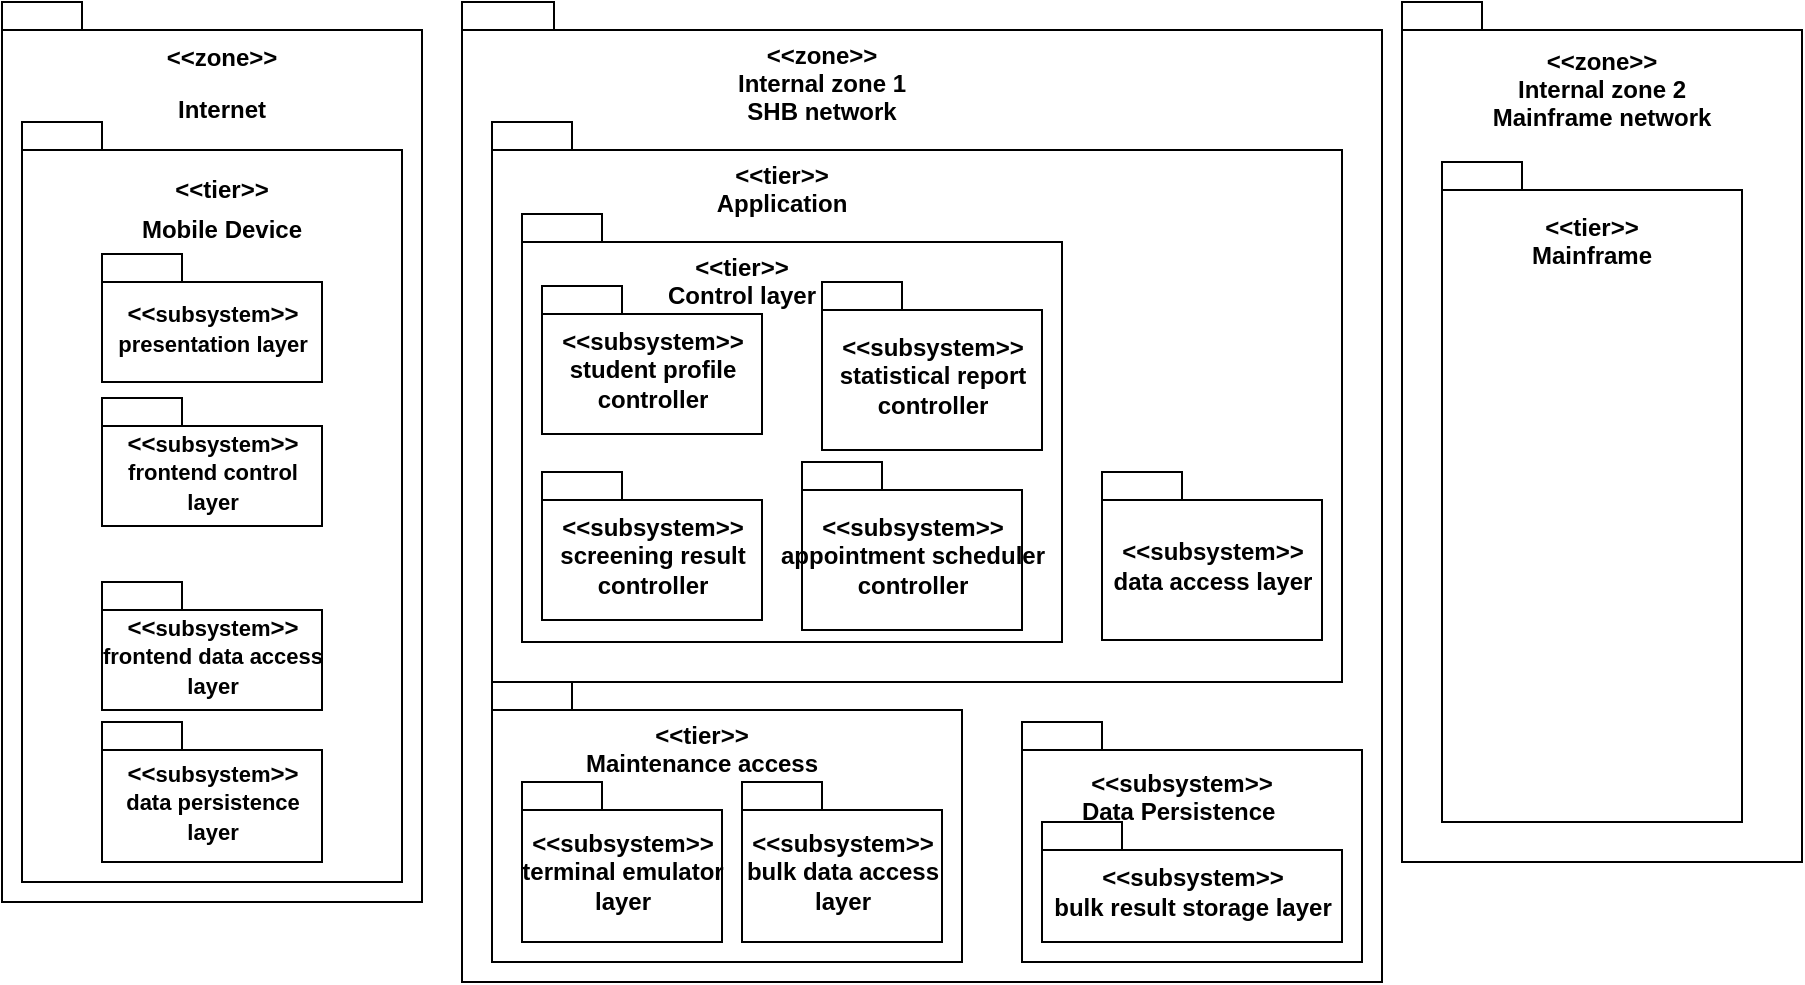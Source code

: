 <mxfile version="14.2.7" type="github" pages="3">
  <diagram id="y4qTXwDkLeoTX76MF6mZ" name="Page-1">
    <mxGraphModel dx="1422" dy="794" grid="1" gridSize="10" guides="1" tooltips="1" connect="1" arrows="1" fold="1" page="1" pageScale="1" pageWidth="850" pageHeight="1100" math="0" shadow="0">
      <root>
        <mxCell id="0" />
        <mxCell id="1" parent="0" />
        <mxCell id="4_8lrmKtxx2XC6imbUGh-1" value="" style="shape=folder;fontStyle=1;spacingTop=10;tabWidth=40;tabHeight=14;tabPosition=left;html=1;" parent="1" vertex="1">
          <mxGeometry x="80" y="110" width="210" height="450" as="geometry" />
        </mxCell>
        <mxCell id="4_8lrmKtxx2XC6imbUGh-2" value="" style="shape=folder;fontStyle=1;spacingTop=10;tabWidth=40;tabHeight=14;tabPosition=left;html=1;" parent="1" vertex="1">
          <mxGeometry x="90" y="170" width="190" height="380" as="geometry" />
        </mxCell>
        <mxCell id="4_8lrmKtxx2XC6imbUGh-3" value="&lt;&lt;zone&gt;&gt;" style="text;align=center;fontStyle=1;verticalAlign=middle;spacingLeft=3;spacingRight=3;strokeColor=none;rotatable=0;points=[[0,0.5],[1,0.5]];portConstraint=eastwest;" parent="1" vertex="1">
          <mxGeometry x="150" y="124" width="80" height="26" as="geometry" />
        </mxCell>
        <mxCell id="4_8lrmKtxx2XC6imbUGh-4" value="Internet" style="text;align=center;fontStyle=1;verticalAlign=middle;spacingLeft=3;spacingRight=3;strokeColor=none;rotatable=0;points=[[0,0.5],[1,0.5]];portConstraint=eastwest;" parent="1" vertex="1">
          <mxGeometry x="150" y="150" width="80" height="26" as="geometry" />
        </mxCell>
        <mxCell id="4_8lrmKtxx2XC6imbUGh-5" value="&lt;&lt;tier&gt;&gt;" style="text;align=center;fontStyle=1;verticalAlign=middle;spacingLeft=3;spacingRight=3;strokeColor=none;rotatable=0;points=[[0,0.5],[1,0.5]];portConstraint=eastwest;" parent="1" vertex="1">
          <mxGeometry x="150" y="190" width="80" height="26" as="geometry" />
        </mxCell>
        <mxCell id="4_8lrmKtxx2XC6imbUGh-6" value="Mobile Device" style="text;align=center;fontStyle=1;verticalAlign=middle;spacingLeft=3;spacingRight=3;strokeColor=none;rotatable=0;points=[[0,0.5],[1,0.5]];portConstraint=eastwest;" parent="1" vertex="1">
          <mxGeometry x="150" y="210" width="80" height="26" as="geometry" />
        </mxCell>
        <mxCell id="4_8lrmKtxx2XC6imbUGh-7" value="&amp;lt;&amp;lt;&lt;font style=&quot;font-size: 11px&quot;&gt;subsystem&lt;/font&gt;&amp;gt;&amp;gt;&lt;br style=&quot;font-size: 11px&quot;&gt;&lt;font style=&quot;font-size: 11px&quot;&gt;presentation layer&lt;/font&gt;" style="shape=folder;fontStyle=1;spacingTop=10;tabWidth=40;tabHeight=14;tabPosition=left;html=1;" parent="1" vertex="1">
          <mxGeometry x="130" y="236" width="110" height="64" as="geometry" />
        </mxCell>
        <mxCell id="4_8lrmKtxx2XC6imbUGh-8" value="&amp;lt;&amp;lt;&lt;font style=&quot;font-size: 11px&quot;&gt;subsystem&lt;/font&gt;&amp;gt;&amp;gt;&lt;br style=&quot;font-size: 11px&quot;&gt;&lt;font style=&quot;font-size: 11px&quot;&gt;frontend control &lt;br&gt;layer&lt;/font&gt;" style="shape=folder;fontStyle=1;spacingTop=10;tabWidth=40;tabHeight=14;tabPosition=left;html=1;" parent="1" vertex="1">
          <mxGeometry x="130" y="308" width="110" height="64" as="geometry" />
        </mxCell>
        <mxCell id="4_8lrmKtxx2XC6imbUGh-10" value="&amp;lt;&amp;lt;&lt;font style=&quot;font-size: 11px&quot;&gt;subsystem&lt;/font&gt;&amp;gt;&amp;gt;&lt;br style=&quot;font-size: 11px&quot;&gt;&lt;font style=&quot;font-size: 11px&quot;&gt;frontend data access&lt;br&gt;layer&lt;br&gt;&lt;/font&gt;" style="shape=folder;fontStyle=1;spacingTop=10;tabWidth=40;tabHeight=14;tabPosition=left;html=1;" parent="1" vertex="1">
          <mxGeometry x="130" y="400" width="110" height="64" as="geometry" />
        </mxCell>
        <mxCell id="0BN0HSOSjnqUVcslitqg-1" value="" style="shape=folder;fontStyle=1;spacingTop=10;tabWidth=40;tabHeight=14;tabPosition=left;html=1;" vertex="1" parent="1">
          <mxGeometry x="310" y="110" width="460" height="490" as="geometry" />
        </mxCell>
        <mxCell id="0BN0HSOSjnqUVcslitqg-2" value="" style="shape=folder;fontStyle=1;spacingTop=10;tabWidth=40;tabHeight=14;tabPosition=left;html=1;" vertex="1" parent="1">
          <mxGeometry x="325" y="170" width="425" height="280" as="geometry" />
        </mxCell>
        <mxCell id="0BN0HSOSjnqUVcslitqg-3" value="&lt;&lt;zone&gt;&gt;&#xa;Internal zone 1&#xa;SHB network&#xa;" style="text;align=center;fontStyle=1;verticalAlign=middle;spacingLeft=3;spacingRight=3;strokeColor=none;rotatable=0;points=[[0,0.5],[1,0.5]];portConstraint=eastwest;" vertex="1" parent="1">
          <mxGeometry x="450" y="144" width="80" height="26" as="geometry" />
        </mxCell>
        <mxCell id="0BN0HSOSjnqUVcslitqg-4" value="&lt;&lt;tier&gt;&gt;&#xa;Application" style="text;align=center;fontStyle=1;verticalAlign=middle;spacingLeft=3;spacingRight=3;strokeColor=none;rotatable=0;points=[[0,0.5],[1,0.5]];portConstraint=eastwest;" vertex="1" parent="1">
          <mxGeometry x="430" y="190" width="80" height="26" as="geometry" />
        </mxCell>
        <mxCell id="0BN0HSOSjnqUVcslitqg-10" value="" style="shape=folder;fontStyle=1;spacingTop=10;tabWidth=40;tabHeight=14;tabPosition=left;html=1;" vertex="1" parent="1">
          <mxGeometry x="340" y="216" width="270" height="214" as="geometry" />
        </mxCell>
        <mxCell id="0BN0HSOSjnqUVcslitqg-11" value="&amp;lt;&amp;lt;subsystem&amp;gt;&amp;gt;&lt;br&gt;screening result&lt;br&gt;controller" style="shape=folder;fontStyle=1;spacingTop=10;tabWidth=40;tabHeight=14;tabPosition=left;html=1;" vertex="1" parent="1">
          <mxGeometry x="350" y="345" width="110" height="74" as="geometry" />
        </mxCell>
        <mxCell id="0BN0HSOSjnqUVcslitqg-12" value="&lt;&lt;tier&gt;&gt;&#xa;Control layer" style="text;align=center;fontStyle=1;verticalAlign=middle;spacingLeft=3;spacingRight=3;strokeColor=none;rotatable=0;points=[[0,0.5],[1,0.5]];portConstraint=eastwest;" vertex="1" parent="1">
          <mxGeometry x="410" y="236" width="80" height="26" as="geometry" />
        </mxCell>
        <mxCell id="0BN0HSOSjnqUVcslitqg-13" value="&amp;lt;&amp;lt;subsystem&amp;gt;&amp;gt;&lt;br&gt;student profile&lt;br&gt;controller" style="shape=folder;fontStyle=1;spacingTop=10;tabWidth=40;tabHeight=14;tabPosition=left;html=1;" vertex="1" parent="1">
          <mxGeometry x="350" y="252" width="110" height="74" as="geometry" />
        </mxCell>
        <mxCell id="0BN0HSOSjnqUVcslitqg-14" value="&amp;lt;&amp;lt;subsystem&amp;gt;&amp;gt;&lt;br&gt;statistical report&lt;br&gt;controller" style="shape=folder;fontStyle=1;spacingTop=10;tabWidth=40;tabHeight=14;tabPosition=left;html=1;" vertex="1" parent="1">
          <mxGeometry x="490" y="250" width="110" height="84" as="geometry" />
        </mxCell>
        <mxCell id="0BN0HSOSjnqUVcslitqg-15" value="&amp;lt;&amp;lt;subsystem&amp;gt;&amp;gt;&lt;br&gt;appointment scheduler &lt;br&gt;controller" style="shape=folder;fontStyle=1;spacingTop=10;tabWidth=40;tabHeight=14;tabPosition=left;html=1;" vertex="1" parent="1">
          <mxGeometry x="480" y="340" width="110" height="84" as="geometry" />
        </mxCell>
        <mxCell id="0BN0HSOSjnqUVcslitqg-16" value="&amp;lt;&amp;lt;subsystem&amp;gt;&amp;gt;&lt;br&gt;data access layer" style="shape=folder;fontStyle=1;spacingTop=10;tabWidth=40;tabHeight=14;tabPosition=left;html=1;" vertex="1" parent="1">
          <mxGeometry x="630" y="345" width="110" height="84" as="geometry" />
        </mxCell>
        <mxCell id="0BN0HSOSjnqUVcslitqg-17" value="" style="shape=folder;fontStyle=1;spacingTop=10;tabWidth=40;tabHeight=14;tabPosition=left;html=1;" vertex="1" parent="1">
          <mxGeometry x="325" y="450" width="235" height="140" as="geometry" />
        </mxCell>
        <mxCell id="0BN0HSOSjnqUVcslitqg-18" value="&lt;&lt;tier&gt;&gt;&#xa;Maintenance access" style="text;align=center;fontStyle=1;verticalAlign=middle;spacingLeft=3;spacingRight=3;strokeColor=none;rotatable=0;points=[[0,0.5],[1,0.5]];portConstraint=eastwest;" vertex="1" parent="1">
          <mxGeometry x="390" y="470" width="80" height="26" as="geometry" />
        </mxCell>
        <mxCell id="0BN0HSOSjnqUVcslitqg-19" value="&amp;lt;&amp;lt;subsystem&amp;gt;&amp;gt;&lt;br&gt;terminal emulator&lt;br&gt;layer" style="shape=folder;fontStyle=1;spacingTop=10;tabWidth=40;tabHeight=14;tabPosition=left;html=1;" vertex="1" parent="1">
          <mxGeometry x="340" y="500" width="100" height="80" as="geometry" />
        </mxCell>
        <mxCell id="0BN0HSOSjnqUVcslitqg-20" value="&amp;lt;&amp;lt;subsystem&amp;gt;&amp;gt;&lt;br&gt;bulk data access &lt;br&gt;layer" style="shape=folder;fontStyle=1;spacingTop=10;tabWidth=40;tabHeight=14;tabPosition=left;html=1;" vertex="1" parent="1">
          <mxGeometry x="450" y="500" width="100" height="80" as="geometry" />
        </mxCell>
        <mxCell id="0BN0HSOSjnqUVcslitqg-22" value="" style="shape=folder;fontStyle=1;spacingTop=10;tabWidth=40;tabHeight=14;tabPosition=left;html=1;" vertex="1" parent="1">
          <mxGeometry x="590" y="470" width="170" height="120" as="geometry" />
        </mxCell>
        <mxCell id="0BN0HSOSjnqUVcslitqg-23" value="&lt;&lt;subsystem&gt;&gt;&#xa;Data Persistence " style="text;align=center;fontStyle=1;verticalAlign=middle;spacingLeft=3;spacingRight=3;strokeColor=none;rotatable=0;points=[[0,0.5],[1,0.5]];portConstraint=eastwest;" vertex="1" parent="1">
          <mxGeometry x="630" y="494" width="80" height="26" as="geometry" />
        </mxCell>
        <mxCell id="0BN0HSOSjnqUVcslitqg-24" value="&amp;lt;&amp;lt;subsystem&amp;gt;&amp;gt;&lt;br&gt;bulk result storage layer" style="shape=folder;fontStyle=1;spacingTop=10;tabWidth=40;tabHeight=14;tabPosition=left;html=1;" vertex="1" parent="1">
          <mxGeometry x="600" y="520" width="150" height="60" as="geometry" />
        </mxCell>
        <mxCell id="0BN0HSOSjnqUVcslitqg-25" value="" style="shape=folder;fontStyle=1;spacingTop=10;tabWidth=40;tabHeight=14;tabPosition=left;html=1;" vertex="1" parent="1">
          <mxGeometry x="780" y="110" width="200" height="430" as="geometry" />
        </mxCell>
        <mxCell id="0BN0HSOSjnqUVcslitqg-26" value="&lt;&lt;zone&gt;&gt;&#xa;Internal zone 2&#xa;Mainframe network" style="text;align=center;fontStyle=1;verticalAlign=middle;spacingLeft=3;spacingRight=3;strokeColor=none;rotatable=0;points=[[0,0.5],[1,0.5]];portConstraint=eastwest;" vertex="1" parent="1">
          <mxGeometry x="840" y="140" width="80" height="26" as="geometry" />
        </mxCell>
        <mxCell id="0BN0HSOSjnqUVcslitqg-27" value="" style="shape=folder;fontStyle=1;spacingTop=10;tabWidth=40;tabHeight=14;tabPosition=left;html=1;" vertex="1" parent="1">
          <mxGeometry x="800" y="190" width="150" height="330" as="geometry" />
        </mxCell>
        <mxCell id="0BN0HSOSjnqUVcslitqg-28" value="&lt;&lt;tier&gt;&gt;&#xa;Mainframe" style="text;align=center;fontStyle=1;verticalAlign=middle;spacingLeft=3;spacingRight=3;strokeColor=none;rotatable=0;points=[[0,0.5],[1,0.5]];portConstraint=eastwest;" vertex="1" parent="1">
          <mxGeometry x="835" y="216" width="80" height="26" as="geometry" />
        </mxCell>
        <mxCell id="paUNRu2qL37-vXxCSGEX-1" value="&amp;lt;&amp;lt;&lt;font style=&quot;font-size: 11px&quot;&gt;subsystem&lt;/font&gt;&amp;gt;&amp;gt;&lt;br style=&quot;font-size: 11px&quot;&gt;&lt;font style=&quot;font-size: 11px&quot;&gt;data persistence &lt;br&gt;layer&lt;br&gt;&lt;/font&gt;" style="shape=folder;fontStyle=1;spacingTop=10;tabWidth=40;tabHeight=14;tabPosition=left;html=1;" vertex="1" parent="1">
          <mxGeometry x="130" y="470" width="110" height="70" as="geometry" />
        </mxCell>
      </root>
    </mxGraphModel>
  </diagram>
  <diagram id="b6pnB3cZVKFuclnGo0-3" name="Page-2">
    <mxGraphModel dx="1422" dy="794" grid="1" gridSize="10" guides="1" tooltips="1" connect="1" arrows="1" fold="1" page="1" pageScale="1" pageWidth="850" pageHeight="1100" math="0" shadow="0">
      <root>
        <mxCell id="KtagjKyvb4j0iRgSa6PJ-0" />
        <mxCell id="KtagjKyvb4j0iRgSa6PJ-1" parent="KtagjKyvb4j0iRgSa6PJ-0" />
        <mxCell id="KtagjKyvb4j0iRgSa6PJ-10" style="edgeStyle=orthogonalEdgeStyle;rounded=0;orthogonalLoop=1;jettySize=auto;html=1;entryX=0.02;entryY=0.5;entryDx=0;entryDy=0;entryPerimeter=0;endArrow=none;endFill=0;" edge="1" parent="KtagjKyvb4j0iRgSa6PJ-1" source="KtagjKyvb4j0iRgSa6PJ-2" target="KtagjKyvb4j0iRgSa6PJ-3">
          <mxGeometry relative="1" as="geometry">
            <Array as="points">
              <mxPoint x="500" y="280" />
              <mxPoint x="500" y="280" />
            </Array>
          </mxGeometry>
        </mxCell>
        <mxCell id="KtagjKyvb4j0iRgSa6PJ-2" value="Student health screening records controller" style="ellipse;shape=umlControl;whiteSpace=wrap;html=1;" vertex="1" parent="KtagjKyvb4j0iRgSa6PJ-1">
          <mxGeometry x="340" y="220" width="100" height="110" as="geometry" />
        </mxCell>
        <mxCell id="KtagjKyvb4j0iRgSa6PJ-3" value="Mainframe terminal emulator interface" style="shape=umlBoundary;whiteSpace=wrap;html=1;" vertex="1" parent="KtagjKyvb4j0iRgSa6PJ-1">
          <mxGeometry x="600" y="240" width="100" height="80" as="geometry" />
        </mxCell>
        <mxCell id="KtagjKyvb4j0iRgSa6PJ-9" style="edgeStyle=orthogonalEdgeStyle;rounded=0;orthogonalLoop=1;jettySize=auto;html=1;entryX=0.02;entryY=0.545;entryDx=0;entryDy=0;entryPerimeter=0;endArrow=none;endFill=0;" edge="1" parent="KtagjKyvb4j0iRgSa6PJ-1" source="KtagjKyvb4j0iRgSa6PJ-4" target="KtagjKyvb4j0iRgSa6PJ-2">
          <mxGeometry relative="1" as="geometry" />
        </mxCell>
        <mxCell id="KtagjKyvb4j0iRgSa6PJ-4" value="Student screening records interface" style="shape=umlBoundary;whiteSpace=wrap;html=1;" vertex="1" parent="KtagjKyvb4j0iRgSa6PJ-1">
          <mxGeometry x="120" y="240" width="100" height="80" as="geometry" />
        </mxCell>
        <mxCell id="KtagjKyvb4j0iRgSa6PJ-13" style="edgeStyle=none;rounded=0;orthogonalLoop=1;jettySize=auto;html=1;exitX=1;exitY=0;exitDx=0;exitDy=0;entryX=0.29;entryY=1;entryDx=0;entryDy=0;entryPerimeter=0;endArrow=none;endFill=0;" edge="1" parent="KtagjKyvb4j0iRgSa6PJ-1" source="KtagjKyvb4j0iRgSa6PJ-5" target="KtagjKyvb4j0iRgSa6PJ-2">
          <mxGeometry relative="1" as="geometry" />
        </mxCell>
        <mxCell id="KtagjKyvb4j0iRgSa6PJ-5" value="Student profile" style="ellipse;shape=umlEntity;whiteSpace=wrap;html=1;" vertex="1" parent="KtagjKyvb4j0iRgSa6PJ-1">
          <mxGeometry x="250" y="400" width="80" height="80" as="geometry" />
        </mxCell>
        <mxCell id="KtagjKyvb4j0iRgSa6PJ-14" style="edgeStyle=none;rounded=0;orthogonalLoop=1;jettySize=auto;html=1;exitX=0;exitY=0;exitDx=0;exitDy=0;entryX=0.78;entryY=0.945;entryDx=0;entryDy=0;entryPerimeter=0;endArrow=none;endFill=0;" edge="1" parent="KtagjKyvb4j0iRgSa6PJ-1" source="KtagjKyvb4j0iRgSa6PJ-6" target="KtagjKyvb4j0iRgSa6PJ-2">
          <mxGeometry relative="1" as="geometry" />
        </mxCell>
        <mxCell id="KtagjKyvb4j0iRgSa6PJ-6" value="Health records" style="ellipse;shape=umlEntity;whiteSpace=wrap;html=1;" vertex="1" parent="KtagjKyvb4j0iRgSa6PJ-1">
          <mxGeometry x="440" y="400" width="80" height="80" as="geometry" />
        </mxCell>
        <mxCell id="KtagjKyvb4j0iRgSa6PJ-11" style="rounded=0;orthogonalLoop=1;jettySize=auto;html=1;entryX=0.11;entryY=0.291;entryDx=0;entryDy=0;entryPerimeter=0;endArrow=none;endFill=0;" edge="1" parent="KtagjKyvb4j0iRgSa6PJ-1" source="KtagjKyvb4j0iRgSa6PJ-7" target="KtagjKyvb4j0iRgSa6PJ-2">
          <mxGeometry relative="1" as="geometry" />
        </mxCell>
        <mxCell id="KtagjKyvb4j0iRgSa6PJ-7" value="Authentication&amp;nbsp;&lt;br&gt;validator" style="ellipse;shape=umlControl;whiteSpace=wrap;html=1;" vertex="1" parent="KtagjKyvb4j0iRgSa6PJ-1">
          <mxGeometry x="280" y="90" width="90" height="100" as="geometry" />
        </mxCell>
        <mxCell id="KtagjKyvb4j0iRgSa6PJ-12" style="edgeStyle=none;rounded=0;orthogonalLoop=1;jettySize=auto;html=1;entryX=0.93;entryY=0.273;entryDx=0;entryDy=0;entryPerimeter=0;endArrow=none;endFill=0;" edge="1" parent="KtagjKyvb4j0iRgSa6PJ-1" source="KtagjKyvb4j0iRgSa6PJ-8" target="KtagjKyvb4j0iRgSa6PJ-2">
          <mxGeometry relative="1" as="geometry" />
        </mxCell>
        <mxCell id="KtagjKyvb4j0iRgSa6PJ-8" value="Health record validator" style="ellipse;shape=umlControl;whiteSpace=wrap;html=1;" vertex="1" parent="KtagjKyvb4j0iRgSa6PJ-1">
          <mxGeometry x="420" y="100" width="80" height="100" as="geometry" />
        </mxCell>
      </root>
    </mxGraphModel>
  </diagram>
  <diagram id="aB7zuGeRBoS4_mBW8cj-" name="Page-3">
    <mxGraphModel dx="2272" dy="794" grid="1" gridSize="10" guides="1" tooltips="1" connect="1" arrows="1" fold="1" page="1" pageScale="1" pageWidth="850" pageHeight="1100" math="0" shadow="0">
      <root>
        <mxCell id="dJFoZDwW4l2YgD2nwvmp-0" />
        <mxCell id="dJFoZDwW4l2YgD2nwvmp-1" parent="dJFoZDwW4l2YgD2nwvmp-0" />
        <mxCell id="dJFoZDwW4l2YgD2nwvmp-2" value="" style="shape=folder;fontStyle=1;spacingTop=10;tabWidth=40;tabHeight=14;tabPosition=left;html=1;" vertex="1" parent="dJFoZDwW4l2YgD2nwvmp-1">
          <mxGeometry x="120" y="80" width="150" height="150" as="geometry" />
        </mxCell>
        <mxCell id="dJFoZDwW4l2YgD2nwvmp-3" value="&lt;&lt;location&gt;&gt;&#xa;Internet" style="text;align=center;fontStyle=1;verticalAlign=middle;spacingLeft=3;spacingRight=3;strokeColor=none;rotatable=0;points=[[0,0.5],[1,0.5]];portConstraint=eastwest;" vertex="1" parent="dJFoZDwW4l2YgD2nwvmp-1">
          <mxGeometry x="155" y="100" width="80" height="26" as="geometry" />
        </mxCell>
        <mxCell id="dJFoZDwW4l2YgD2nwvmp-6" value="Mobile device" style="shape=cube;whiteSpace=wrap;html=1;boundedLbl=1;backgroundOutline=1;darkOpacity=0.05;darkOpacity2=0.1;" vertex="1" parent="dJFoZDwW4l2YgD2nwvmp-1">
          <mxGeometry x="135" y="140" width="120" height="80" as="geometry" />
        </mxCell>
        <mxCell id="dJFoZDwW4l2YgD2nwvmp-7" value="" style="shape=folder;fontStyle=1;spacingTop=10;tabWidth=40;tabHeight=14;tabPosition=left;html=1;" vertex="1" parent="dJFoZDwW4l2YgD2nwvmp-1">
          <mxGeometry x="340" y="80" width="290" height="150" as="geometry" />
        </mxCell>
        <mxCell id="dJFoZDwW4l2YgD2nwvmp-8" value="&lt;&lt;location&gt;&gt;&#xa;SHB office" style="text;align=center;fontStyle=1;verticalAlign=middle;spacingLeft=3;spacingRight=3;strokeColor=none;rotatable=0;points=[[0,0.5],[1,0.5]];portConstraint=eastwest;" vertex="1" parent="dJFoZDwW4l2YgD2nwvmp-1">
          <mxGeometry x="445" y="100" width="80" height="26" as="geometry" />
        </mxCell>
        <mxCell id="dJFoZDwW4l2YgD2nwvmp-9" value="Application server" style="shape=cube;whiteSpace=wrap;html=1;boundedLbl=1;backgroundOutline=1;darkOpacity=0.05;darkOpacity2=0.1;" vertex="1" parent="dJFoZDwW4l2YgD2nwvmp-1">
          <mxGeometry x="350" y="140" width="120" height="80" as="geometry" />
        </mxCell>
        <mxCell id="dJFoZDwW4l2YgD2nwvmp-10" value="Database server" style="shape=cube;whiteSpace=wrap;html=1;boundedLbl=1;backgroundOutline=1;darkOpacity=0.05;darkOpacity2=0.1;" vertex="1" parent="dJFoZDwW4l2YgD2nwvmp-1">
          <mxGeometry x="480" y="140" width="120" height="80" as="geometry" />
        </mxCell>
        <mxCell id="2hBUJMMp_QwNY63ZUrv5-3" style="edgeStyle=none;rounded=0;orthogonalLoop=1;jettySize=auto;html=1;entryX=-0.007;entryY=0.907;entryDx=0;entryDy=0;entryPerimeter=0;endArrow=open;endFill=0;exitX=0.545;exitY=0.115;exitDx=0;exitDy=0;exitPerimeter=0;dashed=1;dashPattern=1 4;" edge="1" parent="dJFoZDwW4l2YgD2nwvmp-1" source="dJFoZDwW4l2YgD2nwvmp-11" target="dJFoZDwW4l2YgD2nwvmp-2">
          <mxGeometry relative="1" as="geometry" />
        </mxCell>
        <mxCell id="2hBUJMMp_QwNY63ZUrv5-4" value="Deploy" style="edgeLabel;html=1;align=center;verticalAlign=middle;resizable=0;points=[];" vertex="1" connectable="0" parent="2hBUJMMp_QwNY63ZUrv5-3">
          <mxGeometry x="0.141" relative="1" as="geometry">
            <mxPoint as="offset" />
          </mxGeometry>
        </mxCell>
        <mxCell id="2hBUJMMp_QwNY63ZUrv5-11" value="Manifest" style="edgeStyle=none;rounded=0;orthogonalLoop=1;jettySize=auto;html=1;exitX=0.25;exitY=1;exitDx=0;exitDy=0;exitPerimeter=0;entryX=0.6;entryY=0.019;entryDx=0;entryDy=0;entryPerimeter=0;dashed=1;dashPattern=1 4;endArrow=open;endFill=0;" edge="1" parent="dJFoZDwW4l2YgD2nwvmp-1" source="dJFoZDwW4l2YgD2nwvmp-11" target="xC25GxyumGWmx-Mge-3O-6">
          <mxGeometry relative="1" as="geometry" />
        </mxCell>
        <mxCell id="dJFoZDwW4l2YgD2nwvmp-11" value="" style="shape=folder;fontStyle=1;spacingTop=10;tabWidth=40;tabHeight=14;tabPosition=left;html=1;" vertex="1" parent="dJFoZDwW4l2YgD2nwvmp-1">
          <mxGeometry x="-90" y="268" width="110" height="90" as="geometry" />
        </mxCell>
        <mxCell id="dJFoZDwW4l2YgD2nwvmp-12" value="&lt;&lt;subsystem&gt;&gt;&#xa;Presentation &#xa;layer" style="text;align=center;fontStyle=1;verticalAlign=middle;spacingLeft=3;spacingRight=3;strokeColor=none;rotatable=0;points=[[0,0.5],[1,0.5]];portConstraint=eastwest;" vertex="1" parent="dJFoZDwW4l2YgD2nwvmp-1">
          <mxGeometry x="-75" y="310" width="80" height="26" as="geometry" />
        </mxCell>
        <mxCell id="xC25GxyumGWmx-Mge-3O-0" value="" style="shape=folder;fontStyle=1;spacingTop=10;tabWidth=40;tabHeight=14;tabPosition=left;html=1;" vertex="1" parent="dJFoZDwW4l2YgD2nwvmp-1">
          <mxGeometry x="25" y="268" width="110" height="90" as="geometry" />
        </mxCell>
        <mxCell id="xC25GxyumGWmx-Mge-3O-1" value="" style="shape=folder;fontStyle=1;spacingTop=10;tabWidth=40;tabHeight=14;tabPosition=left;html=1;" vertex="1" parent="dJFoZDwW4l2YgD2nwvmp-1">
          <mxGeometry x="145" y="268" width="110" height="90" as="geometry" />
        </mxCell>
        <mxCell id="xC25GxyumGWmx-Mge-3O-2" value="" style="shape=folder;fontStyle=1;spacingTop=10;tabWidth=40;tabHeight=14;tabPosition=left;html=1;" vertex="1" parent="dJFoZDwW4l2YgD2nwvmp-1">
          <mxGeometry x="270" y="268" width="110" height="90" as="geometry" />
        </mxCell>
        <mxCell id="xC25GxyumGWmx-Mge-3O-3" value="&lt;&lt;subsystem&gt;&gt;&#xa;Control &#xa;layer" style="text;align=center;fontStyle=1;verticalAlign=middle;spacingLeft=3;spacingRight=3;strokeColor=none;rotatable=0;points=[[0,0.5],[1,0.5]];portConstraint=eastwest;" vertex="1" parent="dJFoZDwW4l2YgD2nwvmp-1">
          <mxGeometry x="40" y="310" width="80" height="26" as="geometry" />
        </mxCell>
        <mxCell id="xC25GxyumGWmx-Mge-3O-4" value="&lt;&lt;subsystem&gt;&gt;&#xa;Data access &#xa;layer" style="text;align=center;fontStyle=1;verticalAlign=middle;spacingLeft=3;spacingRight=3;strokeColor=none;rotatable=0;points=[[0,0.5],[1,0.5]];portConstraint=eastwest;" vertex="1" parent="dJFoZDwW4l2YgD2nwvmp-1">
          <mxGeometry x="160" y="310" width="80" height="26" as="geometry" />
        </mxCell>
        <mxCell id="xC25GxyumGWmx-Mge-3O-5" value="&lt;&lt;subsystem&gt;&gt;&#xa;Data persistence &#xa;layer" style="text;align=center;fontStyle=1;verticalAlign=middle;spacingLeft=3;spacingRight=3;strokeColor=none;rotatable=0;points=[[0,0.5],[1,0.5]];portConstraint=eastwest;" vertex="1" parent="dJFoZDwW4l2YgD2nwvmp-1">
          <mxGeometry x="285" y="310" width="80" height="26" as="geometry" />
        </mxCell>
        <mxCell id="xC25GxyumGWmx-Mge-3O-6" value="&lt;&lt;boundary&gt;&gt;&#xa;Health Screening interface" style="swimlane;fontStyle=0;childLayout=stackLayout;horizontal=1;startSize=26;fillColor=none;horizontalStack=0;resizeParent=1;resizeParentMax=0;resizeLast=0;collapsible=1;marginBottom=0;" vertex="1" parent="dJFoZDwW4l2YgD2nwvmp-1">
          <mxGeometry x="-160" y="400" width="140" height="52" as="geometry" />
        </mxCell>
        <mxCell id="2hBUJMMp_QwNY63ZUrv5-1" value="&lt;&lt;controller&gt;&gt;&#xa;Health Screening controller" style="swimlane;fontStyle=0;childLayout=stackLayout;horizontal=1;startSize=26;fillColor=none;horizontalStack=0;resizeParent=1;resizeParentMax=0;resizeLast=0;collapsible=1;marginBottom=0;" vertex="1" parent="dJFoZDwW4l2YgD2nwvmp-1">
          <mxGeometry x="25" y="400" width="140" height="52" as="geometry" />
        </mxCell>
        <mxCell id="2hBUJMMp_QwNY63ZUrv5-2" value="&lt;&lt;entity&gt;&gt;&#xa;Health Screening " style="swimlane;fontStyle=0;childLayout=stackLayout;horizontal=1;startSize=26;fillColor=none;horizontalStack=0;resizeParent=1;resizeParentMax=0;resizeLast=0;collapsible=1;marginBottom=0;" vertex="1" parent="dJFoZDwW4l2YgD2nwvmp-1">
          <mxGeometry x="210" y="400" width="140" height="52" as="geometry" />
        </mxCell>
        <mxCell id="2hBUJMMp_QwNY63ZUrv5-5" style="edgeStyle=none;rounded=0;orthogonalLoop=1;jettySize=auto;html=1;entryX=-0.007;entryY=0.907;entryDx=0;entryDy=0;entryPerimeter=0;endArrow=open;endFill=0;exitX=0.609;exitY=0.122;exitDx=0;exitDy=0;exitPerimeter=0;dashed=1;dashPattern=1 4;" edge="1" parent="dJFoZDwW4l2YgD2nwvmp-1" source="xC25GxyumGWmx-Mge-3O-0">
          <mxGeometry relative="1" as="geometry">
            <mxPoint x="-20.05" y="288.35" as="sourcePoint" />
            <mxPoint x="128.95" y="226.05" as="targetPoint" />
          </mxGeometry>
        </mxCell>
        <mxCell id="2hBUJMMp_QwNY63ZUrv5-6" value="Deploy" style="edgeLabel;html=1;align=center;verticalAlign=middle;resizable=0;points=[];" vertex="1" connectable="0" parent="2hBUJMMp_QwNY63ZUrv5-5">
          <mxGeometry x="0.141" relative="1" as="geometry">
            <mxPoint as="offset" />
          </mxGeometry>
        </mxCell>
        <mxCell id="2hBUJMMp_QwNY63ZUrv5-7" style="edgeStyle=none;rounded=0;orthogonalLoop=1;jettySize=auto;html=1;entryX=0.5;entryY=1;entryDx=0;entryDy=0;entryPerimeter=0;endArrow=open;endFill=0;exitX=0;exitY=0;exitDx=75;exitDy=14;exitPerimeter=0;dashed=1;dashPattern=1 4;" edge="1" parent="dJFoZDwW4l2YgD2nwvmp-1" source="xC25GxyumGWmx-Mge-3O-1" target="dJFoZDwW4l2YgD2nwvmp-2">
          <mxGeometry relative="1" as="geometry">
            <mxPoint x="-10.05" y="298.35" as="sourcePoint" />
            <mxPoint x="138.95" y="236.05" as="targetPoint" />
          </mxGeometry>
        </mxCell>
        <mxCell id="2hBUJMMp_QwNY63ZUrv5-8" value="Deploy" style="edgeLabel;html=1;align=center;verticalAlign=middle;resizable=0;points=[];" vertex="1" connectable="0" parent="2hBUJMMp_QwNY63ZUrv5-7">
          <mxGeometry x="0.141" relative="1" as="geometry">
            <mxPoint as="offset" />
          </mxGeometry>
        </mxCell>
        <mxCell id="2hBUJMMp_QwNY63ZUrv5-9" style="edgeStyle=none;rounded=0;orthogonalLoop=1;jettySize=auto;html=1;entryX=0.75;entryY=1;entryDx=0;entryDy=0;entryPerimeter=0;endArrow=open;endFill=0;exitX=0.609;exitY=0.133;exitDx=0;exitDy=0;exitPerimeter=0;dashed=1;dashPattern=1 4;" edge="1" parent="dJFoZDwW4l2YgD2nwvmp-1" source="xC25GxyumGWmx-Mge-3O-2" target="dJFoZDwW4l2YgD2nwvmp-2">
          <mxGeometry relative="1" as="geometry">
            <mxPoint x="-0.05" y="308.35" as="sourcePoint" />
            <mxPoint x="148.95" y="246.05" as="targetPoint" />
          </mxGeometry>
        </mxCell>
        <mxCell id="2hBUJMMp_QwNY63ZUrv5-10" value="Deploy" style="edgeLabel;html=1;align=center;verticalAlign=middle;resizable=0;points=[];" vertex="1" connectable="0" parent="2hBUJMMp_QwNY63ZUrv5-9">
          <mxGeometry x="0.141" relative="1" as="geometry">
            <mxPoint as="offset" />
          </mxGeometry>
        </mxCell>
        <mxCell id="2hBUJMMp_QwNY63ZUrv5-12" value="Manifest" style="edgeStyle=none;rounded=0;orthogonalLoop=1;jettySize=auto;html=1;exitX=0.5;exitY=1;exitDx=0;exitDy=0;exitPerimeter=0;entryX=0.25;entryY=0;entryDx=0;entryDy=0;dashed=1;dashPattern=1 4;endArrow=open;endFill=0;" edge="1" parent="dJFoZDwW4l2YgD2nwvmp-1" source="xC25GxyumGWmx-Mge-3O-0" target="2hBUJMMp_QwNY63ZUrv5-1">
          <mxGeometry relative="1" as="geometry">
            <mxPoint x="-52.5" y="368" as="sourcePoint" />
            <mxPoint x="-66" y="410.988" as="targetPoint" />
          </mxGeometry>
        </mxCell>
        <mxCell id="2hBUJMMp_QwNY63ZUrv5-13" value="Manifest" style="edgeStyle=none;rounded=0;orthogonalLoop=1;jettySize=auto;html=1;exitX=0.25;exitY=1;exitDx=0;exitDy=0;exitPerimeter=0;entryX=0.25;entryY=0;entryDx=0;entryDy=0;dashed=1;dashPattern=1 4;endArrow=open;endFill=0;" edge="1" parent="dJFoZDwW4l2YgD2nwvmp-1" target="2hBUJMMp_QwNY63ZUrv5-2">
          <mxGeometry relative="1" as="geometry">
            <mxPoint x="193.5" y="358" as="sourcePoint" />
            <mxPoint x="180" y="400.988" as="targetPoint" />
          </mxGeometry>
        </mxCell>
        <mxCell id="2hBUJMMp_QwNY63ZUrv5-14" value="Manifest" style="edgeStyle=none;rounded=0;orthogonalLoop=1;jettySize=auto;html=1;entryX=0.6;entryY=0.019;entryDx=0;entryDy=0;entryPerimeter=0;dashed=1;dashPattern=1 4;endArrow=open;endFill=0;" edge="1" parent="dJFoZDwW4l2YgD2nwvmp-1">
          <mxGeometry relative="1" as="geometry">
            <mxPoint x="314" y="357" as="sourcePoint" />
            <mxPoint x="300" y="399.998" as="targetPoint" />
          </mxGeometry>
        </mxCell>
        <mxCell id="2hBUJMMp_QwNY63ZUrv5-20" value="Deploy" style="edgeStyle=none;rounded=0;orthogonalLoop=1;jettySize=auto;html=1;entryX=0;entryY=0;entryDx=70;entryDy=80;entryPerimeter=0;dashed=1;dashPattern=1 4;endArrow=open;endFill=0;exitX=0.591;exitY=0.133;exitDx=0;exitDy=0;exitPerimeter=0;" edge="1" parent="dJFoZDwW4l2YgD2nwvmp-1" source="2hBUJMMp_QwNY63ZUrv5-15" target="dJFoZDwW4l2YgD2nwvmp-9">
          <mxGeometry relative="1" as="geometry" />
        </mxCell>
        <mxCell id="2hBUJMMp_QwNY63ZUrv5-29" value="Manifest" style="edgeStyle=none;rounded=0;orthogonalLoop=1;jettySize=auto;html=1;exitX=0.25;exitY=1;exitDx=0;exitDy=0;exitPerimeter=0;entryX=0.364;entryY=-0.019;entryDx=0;entryDy=0;entryPerimeter=0;dashed=1;dashPattern=1 4;endArrow=open;endFill=0;" edge="1" parent="dJFoZDwW4l2YgD2nwvmp-1" source="2hBUJMMp_QwNY63ZUrv5-15" target="2hBUJMMp_QwNY63ZUrv5-25">
          <mxGeometry relative="1" as="geometry" />
        </mxCell>
        <mxCell id="2hBUJMMp_QwNY63ZUrv5-15" value="&#xa;&#xa;&lt;span style=&quot;color: rgb(0, 0, 0); font-family: helvetica; font-size: 12px; font-style: normal; font-weight: 700; letter-spacing: normal; text-align: center; text-indent: 0px; text-transform: none; word-spacing: 0px; background-color: rgb(248, 249, 250); display: inline; float: none;&quot;&gt;&amp;lt;&amp;lt;subsystem&amp;gt;&amp;gt;&lt;/span&gt;&lt;br style=&quot;padding: 0px; margin: 0px; color: rgb(0, 0, 0); font-family: helvetica; font-size: 12px; font-style: normal; font-weight: 700; letter-spacing: normal; text-align: center; text-indent: 0px; text-transform: none; word-spacing: 0px; background-color: rgb(248, 249, 250);&quot;&gt;&lt;span style=&quot;color: rgb(0, 0, 0); font-family: helvetica; font-size: 12px; font-style: normal; font-weight: 700; letter-spacing: normal; text-align: center; text-indent: 0px; text-transform: none; word-spacing: 0px; background-color: rgb(248, 249, 250); display: inline; float: none;&quot;&gt;Control&amp;nbsp;&lt;/span&gt;&lt;br style=&quot;padding: 0px; margin: 0px; color: rgb(0, 0, 0); font-family: helvetica; font-size: 12px; font-style: normal; font-weight: 700; letter-spacing: normal; text-align: center; text-indent: 0px; text-transform: none; word-spacing: 0px; background-color: rgb(248, 249, 250);&quot;&gt;&lt;span style=&quot;color: rgb(0, 0, 0); font-family: helvetica; font-size: 12px; font-style: normal; font-weight: 700; letter-spacing: normal; text-align: center; text-indent: 0px; text-transform: none; word-spacing: 0px; background-color: rgb(248, 249, 250); display: inline; float: none;&quot;&gt;layer&lt;/span&gt;&#xa;&#xa;" style="shape=folder;fontStyle=1;spacingTop=10;tabWidth=40;tabHeight=14;tabPosition=left;html=1;" vertex="1" parent="dJFoZDwW4l2YgD2nwvmp-1">
          <mxGeometry x="400" y="268" width="110" height="90" as="geometry" />
        </mxCell>
        <mxCell id="2hBUJMMp_QwNY63ZUrv5-30" value="Manifest" style="edgeStyle=none;rounded=0;orthogonalLoop=1;jettySize=auto;html=1;exitX=0.5;exitY=1;exitDx=0;exitDy=0;exitPerimeter=0;dashed=1;dashPattern=1 4;endArrow=open;endFill=0;" edge="1" parent="dJFoZDwW4l2YgD2nwvmp-1" source="2hBUJMMp_QwNY63ZUrv5-16" target="2hBUJMMp_QwNY63ZUrv5-26">
          <mxGeometry relative="1" as="geometry" />
        </mxCell>
        <mxCell id="2hBUJMMp_QwNY63ZUrv5-16" value="" style="shape=folder;fontStyle=1;spacingTop=10;tabWidth=40;tabHeight=14;tabPosition=left;html=1;" vertex="1" parent="dJFoZDwW4l2YgD2nwvmp-1">
          <mxGeometry x="540" y="268" width="110" height="90" as="geometry" />
        </mxCell>
        <mxCell id="2hBUJMMp_QwNY63ZUrv5-31" value="Manifest" style="edgeStyle=none;rounded=0;orthogonalLoop=1;jettySize=auto;html=1;exitX=0.5;exitY=1;exitDx=0;exitDy=0;exitPerimeter=0;entryX=0.388;entryY=0.019;entryDx=0;entryDy=0;entryPerimeter=0;dashed=1;dashPattern=1 4;endArrow=open;endFill=0;" edge="1" parent="dJFoZDwW4l2YgD2nwvmp-1" source="2hBUJMMp_QwNY63ZUrv5-17" target="2hBUJMMp_QwNY63ZUrv5-28">
          <mxGeometry relative="1" as="geometry" />
        </mxCell>
        <mxCell id="2hBUJMMp_QwNY63ZUrv5-17" value="" style="shape=folder;fontStyle=1;spacingTop=10;tabWidth=40;tabHeight=14;tabPosition=left;html=1;" vertex="1" parent="dJFoZDwW4l2YgD2nwvmp-1">
          <mxGeometry x="670" y="268" width="110" height="90" as="geometry" />
        </mxCell>
        <mxCell id="2hBUJMMp_QwNY63ZUrv5-18" value="&lt;&lt;subsystem&gt;&gt;&#xa;Data access &#xa;layer" style="text;align=center;fontStyle=1;verticalAlign=middle;spacingLeft=3;spacingRight=3;strokeColor=none;rotatable=0;points=[[0,0.5],[1,0.5]];portConstraint=eastwest;" vertex="1" parent="dJFoZDwW4l2YgD2nwvmp-1">
          <mxGeometry x="555" y="310" width="80" height="26" as="geometry" />
        </mxCell>
        <mxCell id="2hBUJMMp_QwNY63ZUrv5-19" value="&lt;&lt;subsystem&gt;&gt;&#xa;Mainframe access &#xa;layer" style="text;align=center;fontStyle=1;verticalAlign=middle;spacingLeft=3;spacingRight=3;strokeColor=none;rotatable=0;points=[[0,0.5],[1,0.5]];portConstraint=eastwest;" vertex="1" parent="dJFoZDwW4l2YgD2nwvmp-1">
          <mxGeometry x="685" y="310" width="80" height="26" as="geometry" />
        </mxCell>
        <mxCell id="2hBUJMMp_QwNY63ZUrv5-22" value="Deploy" style="edgeStyle=none;rounded=0;orthogonalLoop=1;jettySize=auto;html=1;entryX=0.25;entryY=1;entryDx=0;entryDy=0;entryPerimeter=0;dashed=1;dashPattern=1 4;endArrow=open;endFill=0;exitX=0;exitY=0;exitDx=40;exitDy=14;exitPerimeter=0;" edge="1" parent="dJFoZDwW4l2YgD2nwvmp-1" source="2hBUJMMp_QwNY63ZUrv5-16">
          <mxGeometry relative="1" as="geometry">
            <mxPoint x="497.51" y="268" as="sourcePoint" />
            <mxPoint x="445" y="218.03" as="targetPoint" />
          </mxGeometry>
        </mxCell>
        <mxCell id="2hBUJMMp_QwNY63ZUrv5-23" value="Deploy" style="edgeStyle=none;rounded=0;orthogonalLoop=1;jettySize=auto;html=1;dashed=1;dashPattern=1 4;endArrow=open;endFill=0;" edge="1" parent="dJFoZDwW4l2YgD2nwvmp-1">
          <mxGeometry relative="1" as="geometry">
            <mxPoint x="730" y="280" as="sourcePoint" />
            <mxPoint x="460" y="220" as="targetPoint" />
          </mxGeometry>
        </mxCell>
        <mxCell id="2hBUJMMp_QwNY63ZUrv5-24" value="Deploy" style="edgeStyle=none;rounded=0;orthogonalLoop=1;jettySize=auto;html=1;entryX=0;entryY=0;entryDx=70;entryDy=80;entryPerimeter=0;dashed=1;dashPattern=1 4;endArrow=open;endFill=0;exitX=0;exitY=0;exitDx=75;exitDy=14;exitPerimeter=0;" edge="1" parent="dJFoZDwW4l2YgD2nwvmp-1" source="2hBUJMMp_QwNY63ZUrv5-16" target="dJFoZDwW4l2YgD2nwvmp-10">
          <mxGeometry relative="1" as="geometry">
            <mxPoint x="495.01" y="309.97" as="sourcePoint" />
            <mxPoint x="442.5" y="260" as="targetPoint" />
          </mxGeometry>
        </mxCell>
        <mxCell id="2hBUJMMp_QwNY63ZUrv5-25" value="&lt;&lt;controller&gt;&gt;&#xa;Health Screening controller" style="swimlane;fontStyle=0;childLayout=stackLayout;horizontal=1;startSize=26;fillColor=none;horizontalStack=0;resizeParent=1;resizeParentMax=0;resizeLast=0;collapsible=1;marginBottom=0;" vertex="1" parent="dJFoZDwW4l2YgD2nwvmp-1">
          <mxGeometry x="385" y="400" width="140" height="52" as="geometry" />
        </mxCell>
        <mxCell id="2hBUJMMp_QwNY63ZUrv5-26" value="&lt;&lt;entity&gt;&gt;&#xa;Health Screening " style="swimlane;fontStyle=0;childLayout=stackLayout;horizontal=1;startSize=26;fillColor=none;horizontalStack=0;resizeParent=1;resizeParentMax=0;resizeLast=0;collapsible=1;marginBottom=0;" vertex="1" parent="dJFoZDwW4l2YgD2nwvmp-1">
          <mxGeometry x="550" y="400" width="140" height="52" as="geometry" />
        </mxCell>
        <mxCell id="2hBUJMMp_QwNY63ZUrv5-28" value="&lt;&lt;controller&gt;&gt;&#xa;Terminal emulator access layer" style="swimlane;fontStyle=0;childLayout=stackLayout;horizontal=1;startSize=26;fillColor=none;horizontalStack=0;resizeParent=1;resizeParentMax=0;resizeLast=0;collapsible=1;marginBottom=0;" vertex="1" parent="dJFoZDwW4l2YgD2nwvmp-1">
          <mxGeometry x="710" y="400" width="170" height="52" as="geometry" />
        </mxCell>
      </root>
    </mxGraphModel>
  </diagram>
</mxfile>
